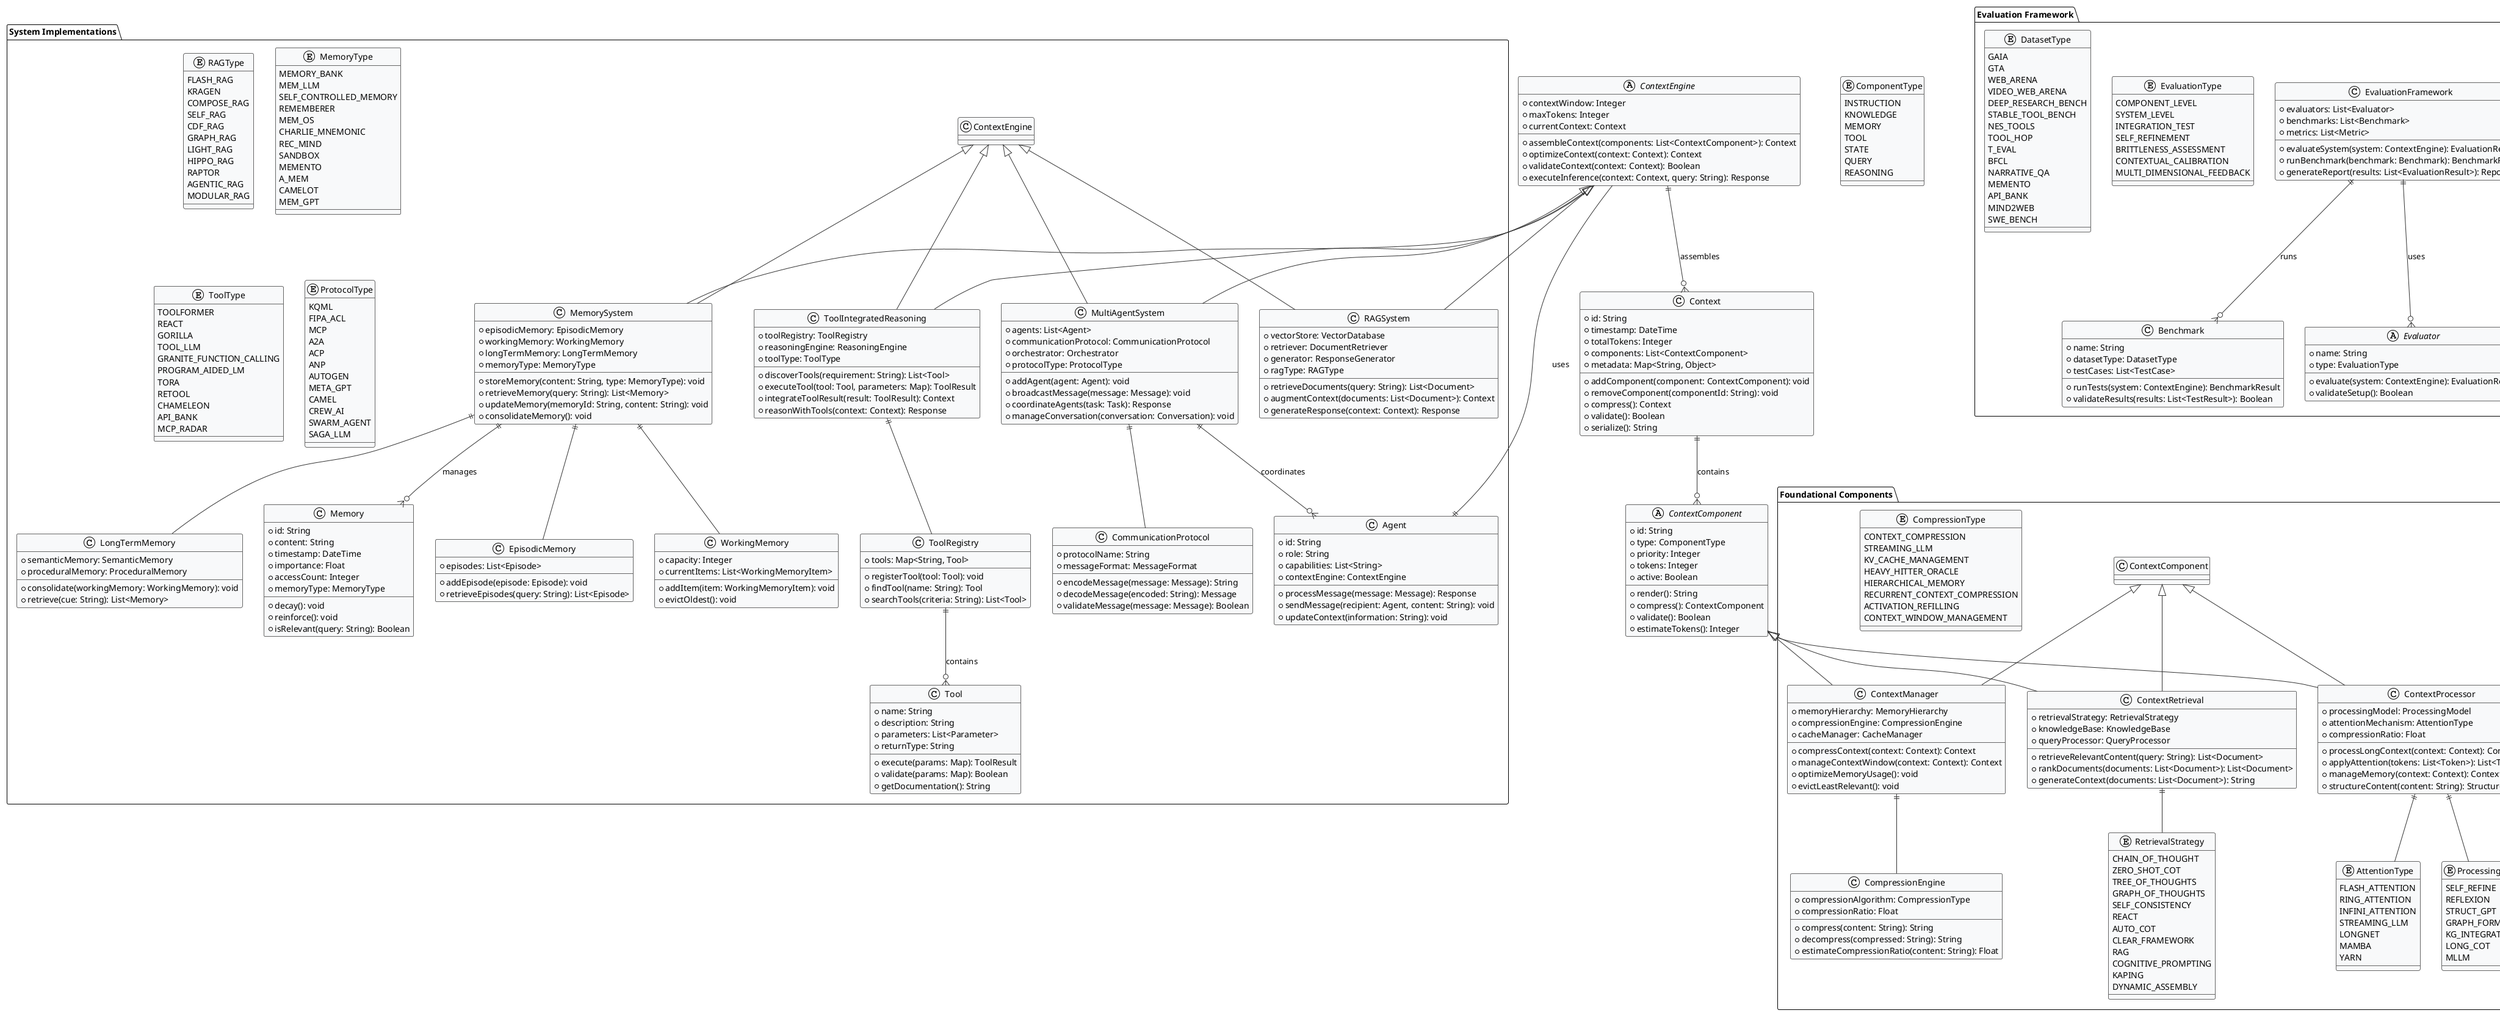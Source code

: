 
@startuml Context Engineering UML Model

!theme plain
skinparam backgroundColor white
skinparam classBackgroundColor #f8f9fa
skinparam classBorderColor #666666
skinparam arrowColor #333333

' Core Context Engineering Classes
abstract class ContextEngine {
    +contextWindow: Integer
    +maxTokens: Integer
    +currentContext: Context
    --
    +assembleContext(components: List<ContextComponent>): Context
    +optimizeContext(context: Context): Context
    +validateContext(context: Context): Boolean
    +executeInference(context: Context, query: String): Response
}

class Context {
    +id: String
    +timestamp: DateTime
    +totalTokens: Integer
    +components: List<ContextComponent>
    +metadata: Map<String, Object>
    --
    +addComponent(component: ContextComponent): void
    +removeComponent(componentId: String): void
    +compress(): Context
    +validate(): Boolean
    +serialize(): String
}

' Context Components Hierarchy
abstract class ContextComponent {
    +id: String
    +type: ComponentType
    +priority: Integer
    +tokens: Integer
    +active: Boolean
    --
    +render(): String
    +compress(): ContextComponent
    +validate(): Boolean
    +estimateTokens(): Integer
}

enum ComponentType {
    INSTRUCTION
    KNOWLEDGE
    MEMORY
    TOOL
    STATE
    QUERY
    REASONING
}

' Foundational Components (Section 4)
package "Foundational Components" {
    
    ' Context Generation and Retrieval (4.1)
    class ContextRetrieval extends ContextComponent {
        +retrievalStrategy: RetrievalStrategy
        +knowledgeBase: KnowledgeBase
        +queryProcessor: QueryProcessor
        --
        +retrieveRelevantContent(query: String): List<Document>
        +rankDocuments(documents: List<Document>): List<Document>
        +generateContext(documents: List<Document>): String
    }

    enum RetrievalStrategy {
        CHAIN_OF_THOUGHT
        ZERO_SHOT_COT
        TREE_OF_THOUGHTS
        GRAPH_OF_THOUGHTS
        SELF_CONSISTENCY
        REACT
        AUTO_COT
        CLEAR_FRAMEWORK
        RAG
        COGNITIVE_PROMPTING
        KAPING
        DYNAMIC_ASSEMBLY
    }

    ' Context Processing (4.2)
    class ContextProcessor extends ContextComponent {
        +processingModel: ProcessingModel
        +attentionMechanism: AttentionType
        +compressionRatio: Float
        --
        +processLongContext(context: Context): Context
        +applyAttention(tokens: List<Token>): List<Token>
        +manageMemory(context: Context): Context
        +structureContent(content: String): StructuredContent
    }

    enum AttentionType {
        FLASH_ATTENTION
        RING_ATTENTION
        INFINI_ATTENTION
        STREAMING_LLM
        LONGNET
        MAMBA
        YARN
    }

    enum ProcessingModel {
        SELF_REFINE
        REFLEXION
        STRUCT_GPT
        GRAPH_FORMERS
        KG_INTEGRATION
        LONG_COT
        MLLM
    }

    ' Context Management (4.3)
    class ContextManager extends ContextComponent {
        +memoryHierarchy: MemoryHierarchy
        +compressionEngine: CompressionEngine
        +cacheManager: CacheManager
        --
        +compressContext(context: Context): Context
        +manageContextWindow(context: Context): Context
        +optimizeMemoryUsage(): void
        +evictLeastRelevant(): void
    }

    class CompressionEngine {
        +compressionAlgorithm: CompressionType
        +compressionRatio: Float
        --
        +compress(content: String): String
        +decompress(compressed: String): String
        +estimateCompressionRatio(content: String): Float
    }

    enum CompressionType {
        CONTEXT_COMPRESSION
        STREAMING_LLM
        KV_CACHE_MANAGEMENT
        HEAVY_HITTER_ORACLE
        HIERARCHICAL_MEMORY
        RECURRENT_CONTEXT_COMPRESSION
        ACTIVATION_REFILLING
        CONTEXT_WINDOW_MANAGEMENT
    }
}

' System Implementations (Section 5)
package "System Implementations" {
    
    ' RAG Systems (5.1)
    class RAGSystem extends ContextEngine {
        +vectorStore: VectorDatabase
        +retriever: DocumentRetriever
        +generator: ResponseGenerator
        +ragType: RAGType
        --
        +retrieveDocuments(query: String): List<Document>
        +augmentContext(documents: List<Document>): Context
        +generateResponse(context: Context): Response
    }

    enum RAGType {
        FLASH_RAG
        KRAGEN
        COMPOSE_RAG
        SELF_RAG
        CDF_RAG
        GRAPH_RAG
        LIGHT_RAG
        HIPPO_RAG
        RAPTOR
        AGENTIC_RAG
        MODULAR_RAG
    }

    ' Memory Systems (5.2)
    class MemorySystem extends ContextEngine {
        +episodicMemory: EpisodicMemory
        +workingMemory: WorkingMemory
        +longTermMemory: LongTermMemory
        +memoryType: MemoryType
        --
        +storeMemory(content: String, type: MemoryType): void
        +retrieveMemory(query: String): List<Memory>
        +updateMemory(memoryId: String, content: String): void
        +consolidateMemory(): void
    }

    enum MemoryType {
        MEMORY_BANK
        MEM_LLM
        SELF_CONTROLLED_MEMORY
        REMEMBERER
        MEM_OS
        CHARLIE_MNEMONIC
        REC_MIND
        SANDBOX
        MEMENTO
        A_MEM
        CAMELOT
        MEM_GPT
    }

    class Memory {
        +id: String
        +content: String
        +timestamp: DateTime
        +importance: Float
        +accessCount: Integer
        +memoryType: MemoryType
        --
        +decay(): void
        +reinforce(): void
        +isRelevant(query: String): Boolean
    }

    class EpisodicMemory {
        +episodes: List<Episode>
        --
        +addEpisode(episode: Episode): void
        +retrieveEpisodes(query: String): List<Episode>
    }

    class WorkingMemory {
        +capacity: Integer
        +currentItems: List<WorkingMemoryItem>
        --
        +addItem(item: WorkingMemoryItem): void
        +evictOldest(): void
    }

    class LongTermMemory {
        +semanticMemory: SemanticMemory
        +proceduralMemory: ProceduralMemory
        --
        +consolidate(workingMemory: WorkingMemory): void
        +retrieve(cue: String): List<Memory>
    }

    ' Tool Integration (5.3)
    class ToolIntegratedReasoning extends ContextEngine {
        +toolRegistry: ToolRegistry
        +reasoningEngine: ReasoningEngine
        +toolType: ToolType
        --
        +discoverTools(requirement: String): List<Tool>
        +executeTool(tool: Tool, parameters: Map): ToolResult
        +integrateToolResult(result: ToolResult): Context
        +reasonWithTools(context: Context): Response
    }

    enum ToolType {
        TOOLFORMER
        REACT
        GORILLA
        TOOL_LLM
        GRANITE_FUNCTION_CALLING
        PROGRAM_AIDED_LM
        TORA
        RETOOL
        CHAMELEON
        API_BANK
        MCP_RADAR
    }

    class Tool {
        +name: String
        +description: String
        +parameters: List<Parameter>
        +returnType: String
        --
        +execute(params: Map): ToolResult
        +validate(params: Map): Boolean
        +getDocumentation(): String
    }

    class ToolRegistry {
        +tools: Map<String, Tool>
        --
        +registerTool(tool: Tool): void
        +findTool(name: String): Tool
        +searchTools(criteria: String): List<Tool>
    }

    ' Multi-Agent Systems (5.4)
    class MultiAgentSystem extends ContextEngine {
        +agents: List<Agent>
        +communicationProtocol: CommunicationProtocol
        +orchestrator: Orchestrator
        +protocolType: ProtocolType
        --
        +addAgent(agent: Agent): void
        +broadcastMessage(message: Message): void
        +coordinateAgents(task: Task): Response
        +manageConversation(conversation: Conversation): void
    }

    enum ProtocolType {
        KQML
        FIPA_ACL
        MCP
        A2A
        ACP
        ANP
        AUTOGEN
        META_GPT
        CAMEL
        CREW_AI
        SWARM_AGENT
        SAGA_LLM
    }

    class Agent {
        +id: String
        +role: String
        +capabilities: List<String>
        +contextEngine: ContextEngine
        --
        +processMessage(message: Message): Response
        +sendMessage(recipient: Agent, content: String): void
        +updateContext(information: String): void
    }

    class CommunicationProtocol {
        +protocolName: String
        +messageFormat: MessageFormat
        --
        +encodeMessage(message: Message): String
        +decodeMessage(encoded: String): Message
        +validateMessage(message: Message): Boolean
    }
}

' Evaluation Framework (Section 6)
package "Evaluation Framework" {
    
    class EvaluationFramework {
        +evaluators: List<Evaluator>
        +benchmarks: List<Benchmark>
        +metrics: List<Metric>
        --
        +evaluateSystem(system: ContextEngine): EvaluationResult
        +runBenchmark(benchmark: Benchmark): BenchmarkResult
        +generateReport(results: List<EvaluationResult>): Report
    }

    abstract class Evaluator {
        +name: String
        +type: EvaluationType
        --
        +evaluate(system: ContextEngine): EvaluationResult
        +validateSetup(): Boolean
    }

    enum EvaluationType {
        COMPONENT_LEVEL
        SYSTEM_LEVEL
        INTEGRATION_TEST
        SELF_REFINEMENT
        BRITTLENESS_ASSESSMENT
        CONTEXTUAL_CALIBRATION
        MULTI_DIMENSIONAL_FEEDBACK
    }

    class Benchmark {
        +name: String
        +datasetType: DatasetType
        +testCases: List<TestCase>
        --
        +runTests(system: ContextEngine): BenchmarkResult
        +validateResults(results: List<TestResult>): Boolean
    }

    enum DatasetType {
        GAIA
        GTA
        WEB_ARENA
        VIDEO_WEB_ARENA
        DEEP_RESEARCH_BENCH
        STABLE_TOOL_BENCH
        NES_TOOLS
        TOOL_HOP
        T_EVAL
        BFCL
        NARRATIVE_QA
        MEMENTO
        API_BANK
        MIND2WEB
        SWE_BENCH
    }
}

' Relationships
ContextEngine ||--o{ Context : "assembles"
Context ||--o{ ContextComponent : "contains"
ContextComponent <|-- ContextRetrieval
ContextComponent <|-- ContextProcessor
ContextComponent <|-- ContextManager

ContextEngine <|-- RAGSystem
ContextEngine <|-- MemorySystem
ContextEngine <|-- ToolIntegratedReasoning
ContextEngine <|-- MultiAgentSystem

MemorySystem ||--o{ Memory : "manages"
MemorySystem ||-- EpisodicMemory
MemorySystem ||-- WorkingMemory
MemorySystem ||-- LongTermMemory

ToolIntegratedReasoning ||-- ToolRegistry
ToolRegistry ||--o{ Tool : "contains"

MultiAgentSystem ||--o{ Agent : "coordinates"
MultiAgentSystem ||-- CommunicationProtocol
Agent ||-- ContextEngine : "uses"

EvaluationFramework ||--o{ Evaluator : "uses"
EvaluationFramework ||--o{ Benchmark : "runs"

ContextManager ||-- CompressionEngine
ContextRetrieval ||-- RetrievalStrategy
ContextProcessor ||-- AttentionType
ContextProcessor ||-- ProcessingModel

@enduml
